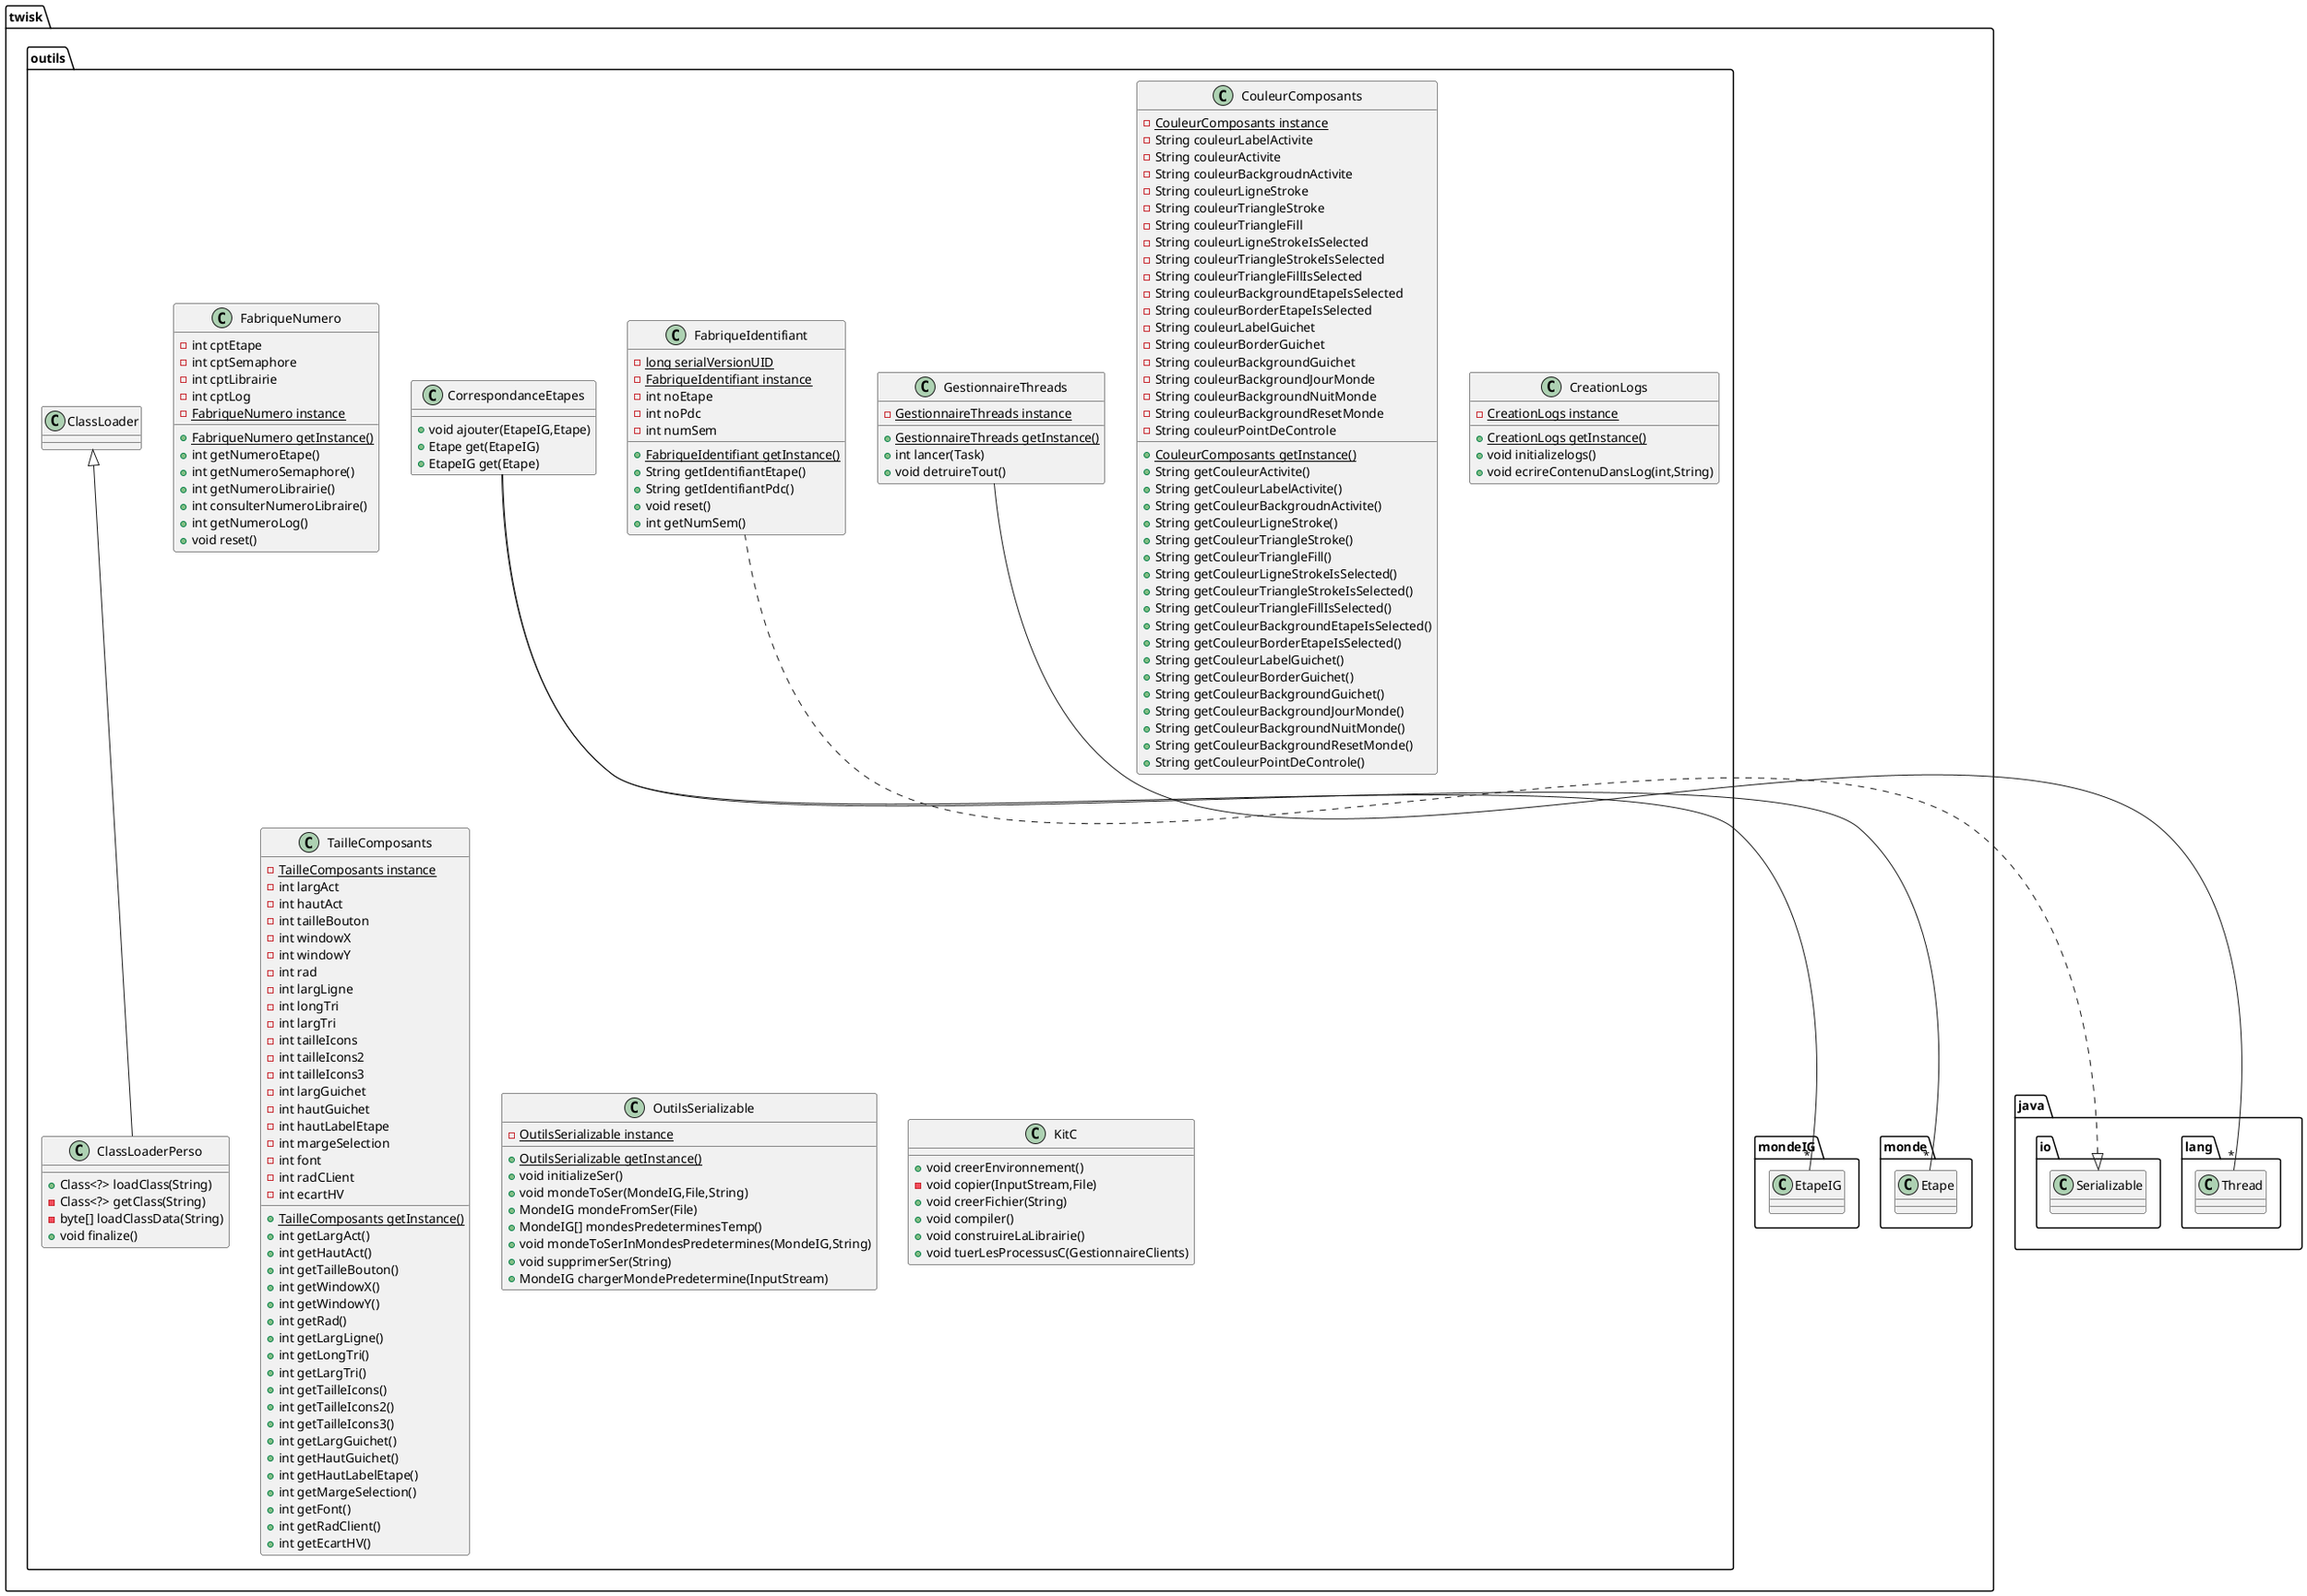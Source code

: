 @startuml
class twisk.outils.ClassLoaderPerso {
+ Class<?> loadClass(String)
- Class<?> getClass(String)
- byte[] loadClassData(String)
+ void finalize()
}
class twisk.outils.FabriqueNumero {
- int cptEtape
- int cptSemaphore
- int cptLibrairie
- int cptLog
- {static} FabriqueNumero instance
+ {static} FabriqueNumero getInstance()
+ int getNumeroEtape()
+ int getNumeroSemaphore()
+ int getNumeroLibrairie()
+ int consulterNumeroLibraire()
+ int getNumeroLog()
+ void reset()
}
class twisk.outils.CorrespondanceEtapes {
+ void ajouter(EtapeIG,Etape)
+ Etape get(EtapeIG)
+ EtapeIG get(Etape)
}
twisk.outils.CorrespondanceEtapes--"*"twisk.mondeIG.EtapeIG
twisk.outils.CorrespondanceEtapes--"*"twisk.monde.Etape
class twisk.outils.CouleurComposants {
- {static} CouleurComposants instance
- String couleurLabelActivite
- String couleurActivite
- String couleurBackgroudnActivite
- String couleurLigneStroke
- String couleurTriangleStroke
- String couleurTriangleFill
- String couleurLigneStrokeIsSelected
- String couleurTriangleStrokeIsSelected
- String couleurTriangleFillIsSelected
- String couleurBackgroundEtapeIsSelected
- String couleurBorderEtapeIsSelected
- String couleurLabelGuichet
- String couleurBorderGuichet
- String couleurBackgroundGuichet
- String couleurBackgroundJourMonde
- String couleurBackgroundNuitMonde
- String couleurBackgroundResetMonde
- String couleurPointDeControle
+ {static} CouleurComposants getInstance()
+ String getCouleurActivite()
+ String getCouleurLabelActivite()
+ String getCouleurBackgroudnActivite()
+ String getCouleurLigneStroke()
+ String getCouleurTriangleStroke()
+ String getCouleurTriangleFill()
+ String getCouleurLigneStrokeIsSelected()
+ String getCouleurTriangleStrokeIsSelected()
+ String getCouleurTriangleFillIsSelected()
+ String getCouleurBackgroundEtapeIsSelected()
+ String getCouleurBorderEtapeIsSelected()
+ String getCouleurLabelGuichet()
+ String getCouleurBorderGuichet()
+ String getCouleurBackgroundGuichet()
+ String getCouleurBackgroundJourMonde()
+ String getCouleurBackgroundNuitMonde()
+ String getCouleurBackgroundResetMonde()
+ String getCouleurPointDeControle()
}
class twisk.outils.CreationLogs {
- {static} CreationLogs instance
+ {static} CreationLogs getInstance()
+ void initializelogs()
+ void ecrireContenuDansLog(int,String)
}
class twisk.outils.GestionnaireThreads {
- {static} GestionnaireThreads instance
+ {static} GestionnaireThreads getInstance()
+ int lancer(Task)
+ void detruireTout()
}
twisk.outils.GestionnaireThreads--"*" java.lang.Thread
class twisk.outils.TailleComposants {
- {static} TailleComposants instance
- int largAct
- int hautAct
- int tailleBouton
- int windowX
- int windowY
- int rad
- int largLigne
- int longTri
- int largTri
- int tailleIcons
- int tailleIcons2
- int tailleIcons3
- int largGuichet
- int hautGuichet
- int hautLabelEtape
- int margeSelection
- int font
- int radCLient
- int ecartHV
+ {static} TailleComposants getInstance()
+ int getLargAct()
+ int getHautAct()
+ int getTailleBouton()
+ int getWindowX()
+ int getWindowY()
+ int getRad()
+ int getLargLigne()
+ int getLongTri()
+ int getLargTri()
+ int getTailleIcons()
+ int getTailleIcons2()
+ int getTailleIcons3()
+ int getLargGuichet()
+ int getHautGuichet()
+ int getHautLabelEtape()
+ int getMargeSelection()
+ int getFont()
+ int getRadClient()
+ int getEcartHV()
}
class twisk.outils.OutilsSerializable {
- {static} OutilsSerializable instance
+ {static} OutilsSerializable getInstance()
+ void initializeSer()
+ void mondeToSer(MondeIG,File,String)
+ MondeIG mondeFromSer(File)
+ MondeIG[] mondesPredeterminesTemp()
+ void mondeToSerInMondesPredetermines(MondeIG,String)
+ void supprimerSer(String)
+ MondeIG chargerMondePredetermine(InputStream)
}
class twisk.outils.FabriqueIdentifiant {
- {static} long serialVersionUID
- {static} FabriqueIdentifiant instance
- int noEtape
- int noPdc
- int numSem
+ {static} FabriqueIdentifiant getInstance()
+ String getIdentifiantEtape()
+ String getIdentifiantPdc()
+ void reset()
+ int getNumSem()
}
class twisk.outils.KitC {
+ void creerEnvironnement()
- void copier(InputStream,File)
+ void creerFichier(String)
+ void compiler()
+ void construireLaLibrairie()
+ void tuerLesProcessusC(GestionnaireClients)
}


twisk.outils.ClassLoader <|-- twisk.outils.ClassLoaderPerso
java.io.Serializable <|.. twisk.outils.FabriqueIdentifiant
@enduml
